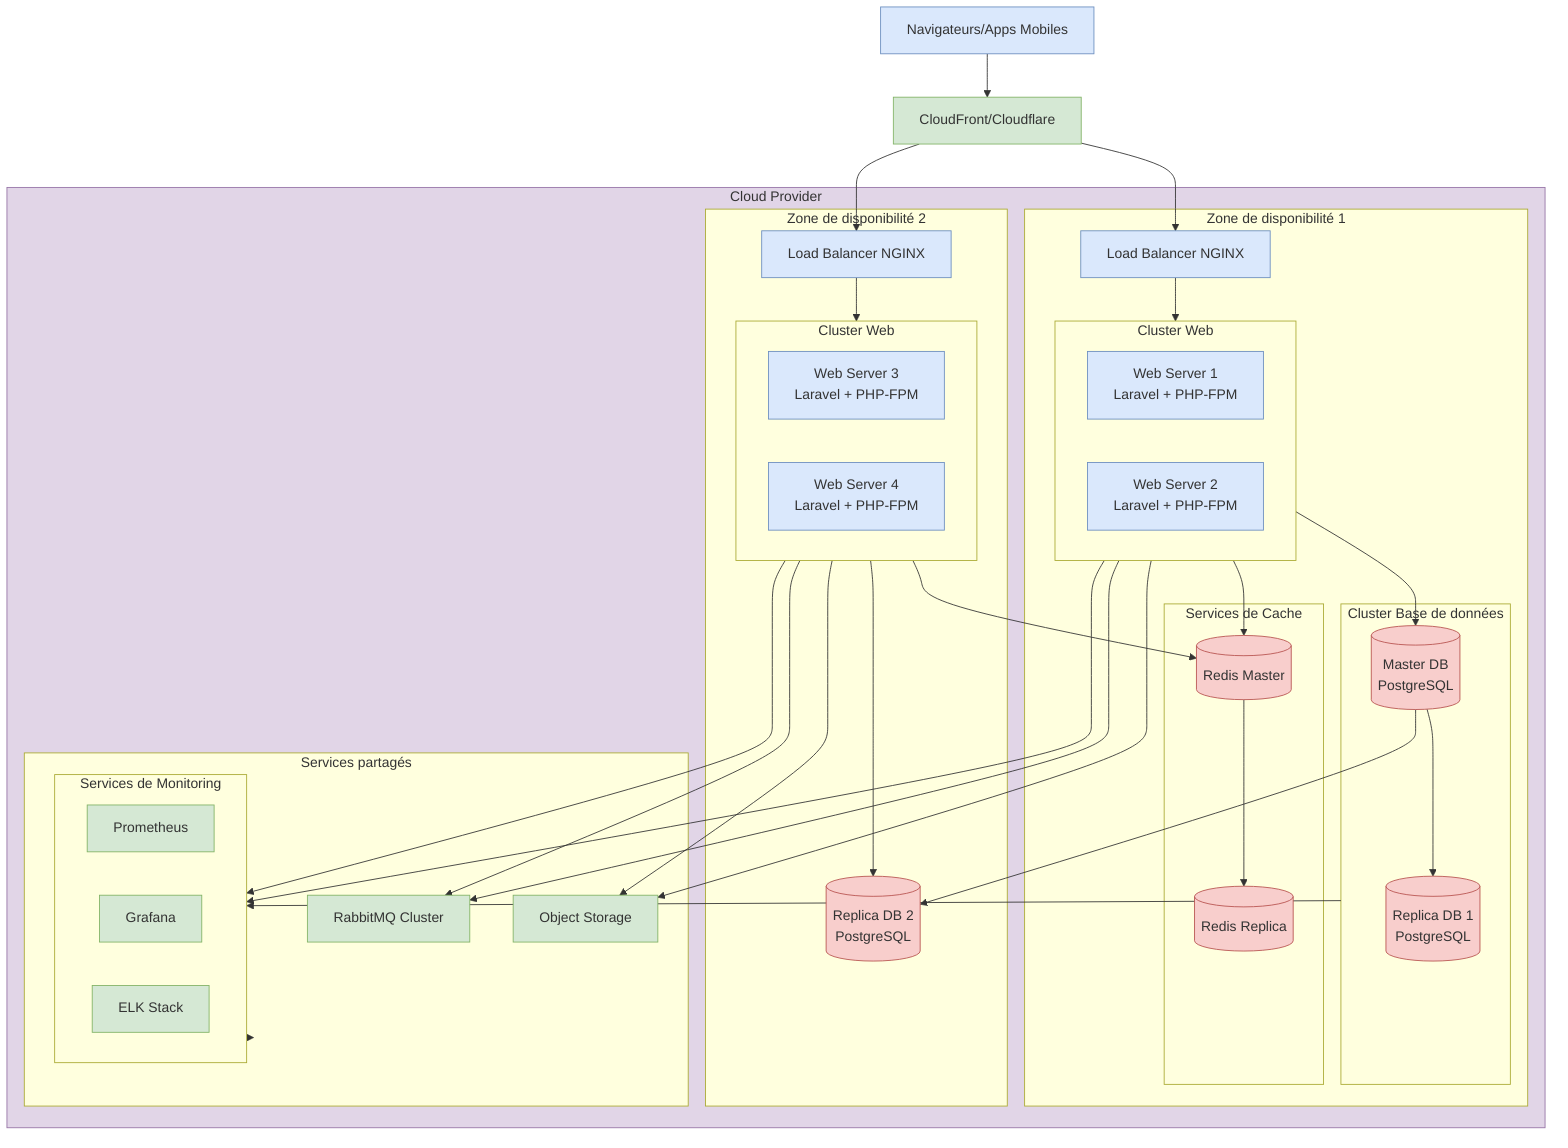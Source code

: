 graph TB
    %% Définition des styles
    classDef cloud fill:#E1D5E7,stroke:#9673A6
    classDef node fill:#DAE8FC,stroke:#6C8EBF
    classDef db fill:#F8CECC,stroke:#B85450
    classDef service fill:#D5E8D4,stroke:#82B366

    %% Cloud Provider
    subgraph Cloud["Cloud Provider"]
        style Cloud fill:#E1D5E7,stroke:#9673A6

        %% Zone de disponibilité 1
        subgraph Zone1["Zone de disponibilité 1"]
            LB1[Load Balancer NGINX]

            subgraph WebCluster1["Cluster Web"]
                Web1[Web Server 1<br/>Laravel + PHP-FPM]
                Web2[Web Server 2<br/>Laravel + PHP-FPM]
            end

            subgraph DBCluster1["Cluster Base de données"]
                Master[(Master DB<br/>PostgreSQL)]
                Slave1[(Replica DB 1<br/>PostgreSQL)]
            end

            subgraph Cache1["Services de Cache"]
                Redis1[(Redis Master)]
                Redis2[(Redis Replica)]
            end
        end

        %% Zone de disponibilité 2
        subgraph Zone2["Zone de disponibilité 2"]
            LB2[Load Balancer NGINX]

            subgraph WebCluster2["Cluster Web"]
                Web3[Web Server 3<br/>Laravel + PHP-FPM]
                Web4[Web Server 4<br/>Laravel + PHP-FPM]
            end

            Slave2[(Replica DB 2<br/>PostgreSQL)]
        end

        %% Services partagés
        subgraph SharedServices["Services partagés"]
            RabbitMQ[RabbitMQ Cluster]
            S3[Object Storage]

            subgraph Monitoring["Services de Monitoring"]
                Prometheus[Prometheus]
                Grafana[Grafana]
                ELK[ELK Stack]
            end
        end
    end

    %% CDN et Clients
    CDN[CloudFront/Cloudflare]
    Clients[Navigateurs/Apps Mobiles]

    %% Connexions
    Clients --> CDN
    CDN --> LB1 & LB2
    LB1 --> WebCluster1
    LB2 --> WebCluster2
    WebCluster1 --> Master
    WebCluster2 --> Slave2
    Master --> Slave1
    Master --> Slave2
    WebCluster1 & WebCluster2 --> Redis1
    Redis1 --> Redis2
    WebCluster1 & WebCluster2 --> RabbitMQ
    WebCluster1 & WebCluster2 --> S3

    %% Monitoring
    WebCluster1 & WebCluster2 & DBCluster1 & SharedServices --> Monitoring

    %% Apply styles
    class LB1,LB2,Web1,Web2,Web3,Web4 node
    class Master,Slave1,Slave2,Redis1,Redis2 db
    class RabbitMQ,S3,Prometheus,Grafana,ELK,CDN service